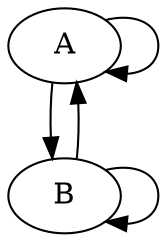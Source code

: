 digraph D {

    //Subgraphs are stupid and make my job very difficult
    //For example, recursively unraveling this would be impossible.

    {A B} -> {A B}

}

